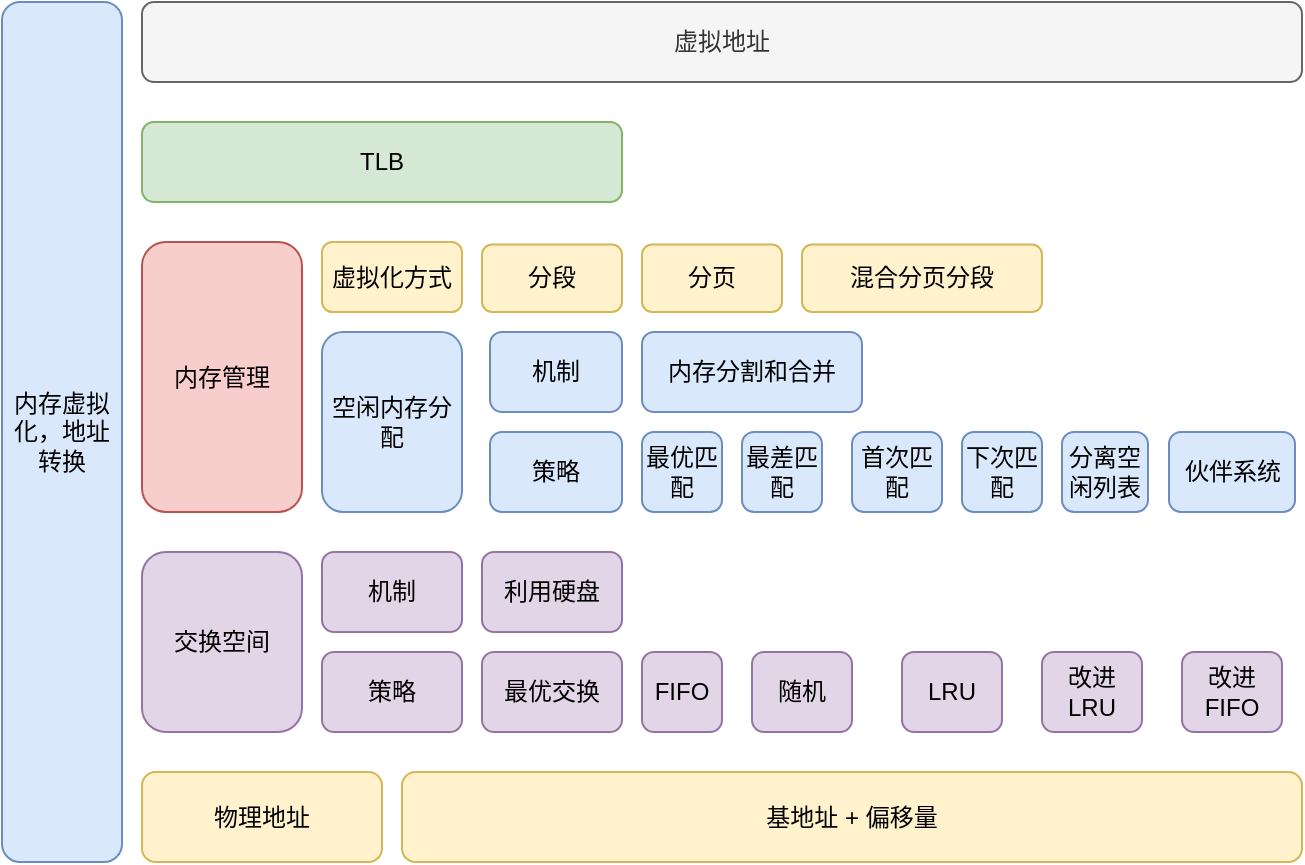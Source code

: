 <mxfile version="13.7.9" type="device"><diagram id="25Z5iJw4_qxZmCY5VO-8" name="第 1 页"><mxGraphModel dx="1185" dy="678" grid="1" gridSize="10" guides="1" tooltips="1" connect="1" arrows="1" fold="1" page="1" pageScale="1" pageWidth="827" pageHeight="1169" math="0" shadow="0"><root><mxCell id="0"/><mxCell id="1" parent="0"/><mxCell id="HU2POJI52ZG21L807NRG-1" value="内存虚拟化，地址转换" style="rounded=1;whiteSpace=wrap;html=1;rotation=0;textDirection=ltr;fillColor=#dae8fc;strokeColor=#6c8ebf;" vertex="1" parent="1"><mxGeometry x="130" y="160" width="60" height="430" as="geometry"/></mxCell><mxCell id="HU2POJI52ZG21L807NRG-2" value="虚拟地址" style="rounded=1;whiteSpace=wrap;html=1;fillColor=#f5f5f5;strokeColor=#666666;fontColor=#333333;" vertex="1" parent="1"><mxGeometry x="200" y="160" width="580" height="40" as="geometry"/></mxCell><mxCell id="HU2POJI52ZG21L807NRG-4" value="物理地址" style="rounded=1;whiteSpace=wrap;html=1;fillColor=#fff2cc;strokeColor=#d6b656;" vertex="1" parent="1"><mxGeometry x="200" y="545" width="120" height="45" as="geometry"/></mxCell><mxCell id="HU2POJI52ZG21L807NRG-6" value="TLB" style="rounded=1;whiteSpace=wrap;html=1;sketch=0;fillColor=#d5e8d4;strokeColor=#82b366;" vertex="1" parent="1"><mxGeometry x="200" y="220" width="240" height="40" as="geometry"/></mxCell><mxCell id="HU2POJI52ZG21L807NRG-7" value="虚拟化方式" style="whiteSpace=wrap;html=1;rounded=1;sketch=0;fillColor=#fff2cc;strokeColor=#d6b656;" vertex="1" parent="1"><mxGeometry x="290" y="280" width="70" height="35" as="geometry"/></mxCell><mxCell id="HU2POJI52ZG21L807NRG-8" value="分段" style="whiteSpace=wrap;html=1;rounded=1;sketch=0;fillColor=#fff2cc;strokeColor=#d6b656;" vertex="1" parent="1"><mxGeometry x="370" y="281.25" width="70" height="33.75" as="geometry"/></mxCell><mxCell id="HU2POJI52ZG21L807NRG-9" value="分页" style="whiteSpace=wrap;html=1;rounded=1;sketch=0;fillColor=#fff2cc;strokeColor=#d6b656;" vertex="1" parent="1"><mxGeometry x="450" y="281.25" width="70" height="33.75" as="geometry"/></mxCell><mxCell id="HU2POJI52ZG21L807NRG-10" value="混合分页分段" style="whiteSpace=wrap;html=1;rounded=1;sketch=0;fillColor=#fff2cc;strokeColor=#d6b656;" vertex="1" parent="1"><mxGeometry x="530" y="281.25" width="120" height="33.75" as="geometry"/></mxCell><mxCell id="HU2POJI52ZG21L807NRG-11" value="内存管理" style="whiteSpace=wrap;html=1;rounded=1;sketch=0;fillColor=#f8cecc;strokeColor=#b85450;" vertex="1" parent="1"><mxGeometry x="200" y="280" width="80" height="135" as="geometry"/></mxCell><mxCell id="HU2POJI52ZG21L807NRG-12" value="空闲内存分配" style="whiteSpace=wrap;html=1;rounded=1;sketch=0;fillColor=#dae8fc;strokeColor=#6c8ebf;" vertex="1" parent="1"><mxGeometry x="290" y="325" width="70" height="90" as="geometry"/></mxCell><mxCell id="HU2POJI52ZG21L807NRG-13" value="机制" style="whiteSpace=wrap;html=1;rounded=1;sketch=0;fillColor=#dae8fc;strokeColor=#6c8ebf;" vertex="1" parent="1"><mxGeometry x="374" y="325" width="66" height="40" as="geometry"/></mxCell><mxCell id="HU2POJI52ZG21L807NRG-15" value="策略" style="whiteSpace=wrap;html=1;rounded=1;sketch=0;fillColor=#dae8fc;strokeColor=#6c8ebf;" vertex="1" parent="1"><mxGeometry x="374" y="375" width="66" height="40" as="geometry"/></mxCell><mxCell id="HU2POJI52ZG21L807NRG-16" value="最优匹配" style="whiteSpace=wrap;html=1;rounded=1;sketch=0;fillColor=#dae8fc;strokeColor=#6c8ebf;" vertex="1" parent="1"><mxGeometry x="450" y="375" width="40" height="40" as="geometry"/></mxCell><mxCell id="HU2POJI52ZG21L807NRG-17" value="内存分割和合并" style="whiteSpace=wrap;html=1;rounded=1;sketch=0;fillColor=#dae8fc;strokeColor=#6c8ebf;" vertex="1" parent="1"><mxGeometry x="450" y="325" width="110" height="40" as="geometry"/></mxCell><mxCell id="HU2POJI52ZG21L807NRG-18" value="最差匹配" style="whiteSpace=wrap;html=1;rounded=1;sketch=0;fillColor=#dae8fc;strokeColor=#6c8ebf;" vertex="1" parent="1"><mxGeometry x="500" y="375" width="40" height="40" as="geometry"/></mxCell><mxCell id="HU2POJI52ZG21L807NRG-19" value="首次匹配" style="whiteSpace=wrap;html=1;rounded=1;sketch=0;fillColor=#dae8fc;strokeColor=#6c8ebf;" vertex="1" parent="1"><mxGeometry x="555" y="375" width="45" height="40" as="geometry"/></mxCell><mxCell id="HU2POJI52ZG21L807NRG-20" value="下次匹配" style="whiteSpace=wrap;html=1;rounded=1;sketch=0;fillColor=#dae8fc;strokeColor=#6c8ebf;" vertex="1" parent="1"><mxGeometry x="610" y="375" width="40" height="40" as="geometry"/></mxCell><mxCell id="HU2POJI52ZG21L807NRG-21" value="分离空闲列表" style="whiteSpace=wrap;html=1;rounded=1;sketch=0;fillColor=#dae8fc;strokeColor=#6c8ebf;" vertex="1" parent="1"><mxGeometry x="660" y="375" width="43" height="40" as="geometry"/></mxCell><mxCell id="HU2POJI52ZG21L807NRG-22" value="伙伴系统" style="whiteSpace=wrap;html=1;rounded=1;sketch=0;fillColor=#dae8fc;strokeColor=#6c8ebf;" vertex="1" parent="1"><mxGeometry x="713.5" y="375" width="63" height="40" as="geometry"/></mxCell><mxCell id="HU2POJI52ZG21L807NRG-23" value="交换空间" style="whiteSpace=wrap;html=1;rounded=1;sketch=0;fillColor=#e1d5e7;strokeColor=#9673a6;" vertex="1" parent="1"><mxGeometry x="200" y="435" width="80" height="90" as="geometry"/></mxCell><mxCell id="HU2POJI52ZG21L807NRG-24" value="机制" style="whiteSpace=wrap;html=1;rounded=1;sketch=0;fillColor=#e1d5e7;strokeColor=#9673a6;" vertex="1" parent="1"><mxGeometry x="290" y="435" width="70" height="40" as="geometry"/></mxCell><mxCell id="HU2POJI52ZG21L807NRG-25" value="利用硬盘" style="whiteSpace=wrap;html=1;rounded=1;sketch=0;fillColor=#e1d5e7;strokeColor=#9673a6;" vertex="1" parent="1"><mxGeometry x="370" y="435" width="70" height="40" as="geometry"/></mxCell><mxCell id="HU2POJI52ZG21L807NRG-26" value="策略" style="whiteSpace=wrap;html=1;rounded=1;sketch=0;fillColor=#e1d5e7;strokeColor=#9673a6;" vertex="1" parent="1"><mxGeometry x="290" y="485" width="70" height="40" as="geometry"/></mxCell><mxCell id="HU2POJI52ZG21L807NRG-28" value="最优交换" style="whiteSpace=wrap;html=1;rounded=1;sketch=0;fillColor=#e1d5e7;strokeColor=#9673a6;" vertex="1" parent="1"><mxGeometry x="370" y="485" width="70" height="40" as="geometry"/></mxCell><mxCell id="HU2POJI52ZG21L807NRG-29" value="FIFO" style="whiteSpace=wrap;html=1;rounded=1;sketch=0;fillColor=#e1d5e7;strokeColor=#9673a6;" vertex="1" parent="1"><mxGeometry x="450" y="485" width="40" height="40" as="geometry"/></mxCell><mxCell id="HU2POJI52ZG21L807NRG-30" value="随机" style="whiteSpace=wrap;html=1;rounded=1;sketch=0;fillColor=#e1d5e7;strokeColor=#9673a6;" vertex="1" parent="1"><mxGeometry x="505" y="485" width="50" height="40" as="geometry"/></mxCell><mxCell id="HU2POJI52ZG21L807NRG-31" value="LRU" style="whiteSpace=wrap;html=1;rounded=1;sketch=0;fillColor=#e1d5e7;strokeColor=#9673a6;" vertex="1" parent="1"><mxGeometry x="580" y="485" width="50" height="40" as="geometry"/></mxCell><mxCell id="HU2POJI52ZG21L807NRG-32" value="基地址 + 偏移量" style="whiteSpace=wrap;html=1;rounded=1;sketch=0;fillColor=#fff2cc;strokeColor=#d6b656;" vertex="1" parent="1"><mxGeometry x="330" y="545" width="450" height="45" as="geometry"/></mxCell><mxCell id="HU2POJI52ZG21L807NRG-35" value="改进 LRU" style="whiteSpace=wrap;html=1;rounded=1;sketch=0;fillColor=#e1d5e7;strokeColor=#9673a6;" vertex="1" parent="1"><mxGeometry x="650" y="485" width="50" height="40" as="geometry"/></mxCell><mxCell id="HU2POJI52ZG21L807NRG-36" value="改进 FIFO" style="whiteSpace=wrap;html=1;rounded=1;sketch=0;fillColor=#e1d5e7;strokeColor=#9673a6;" vertex="1" parent="1"><mxGeometry x="720" y="485" width="50" height="40" as="geometry"/></mxCell></root></mxGraphModel></diagram></mxfile>